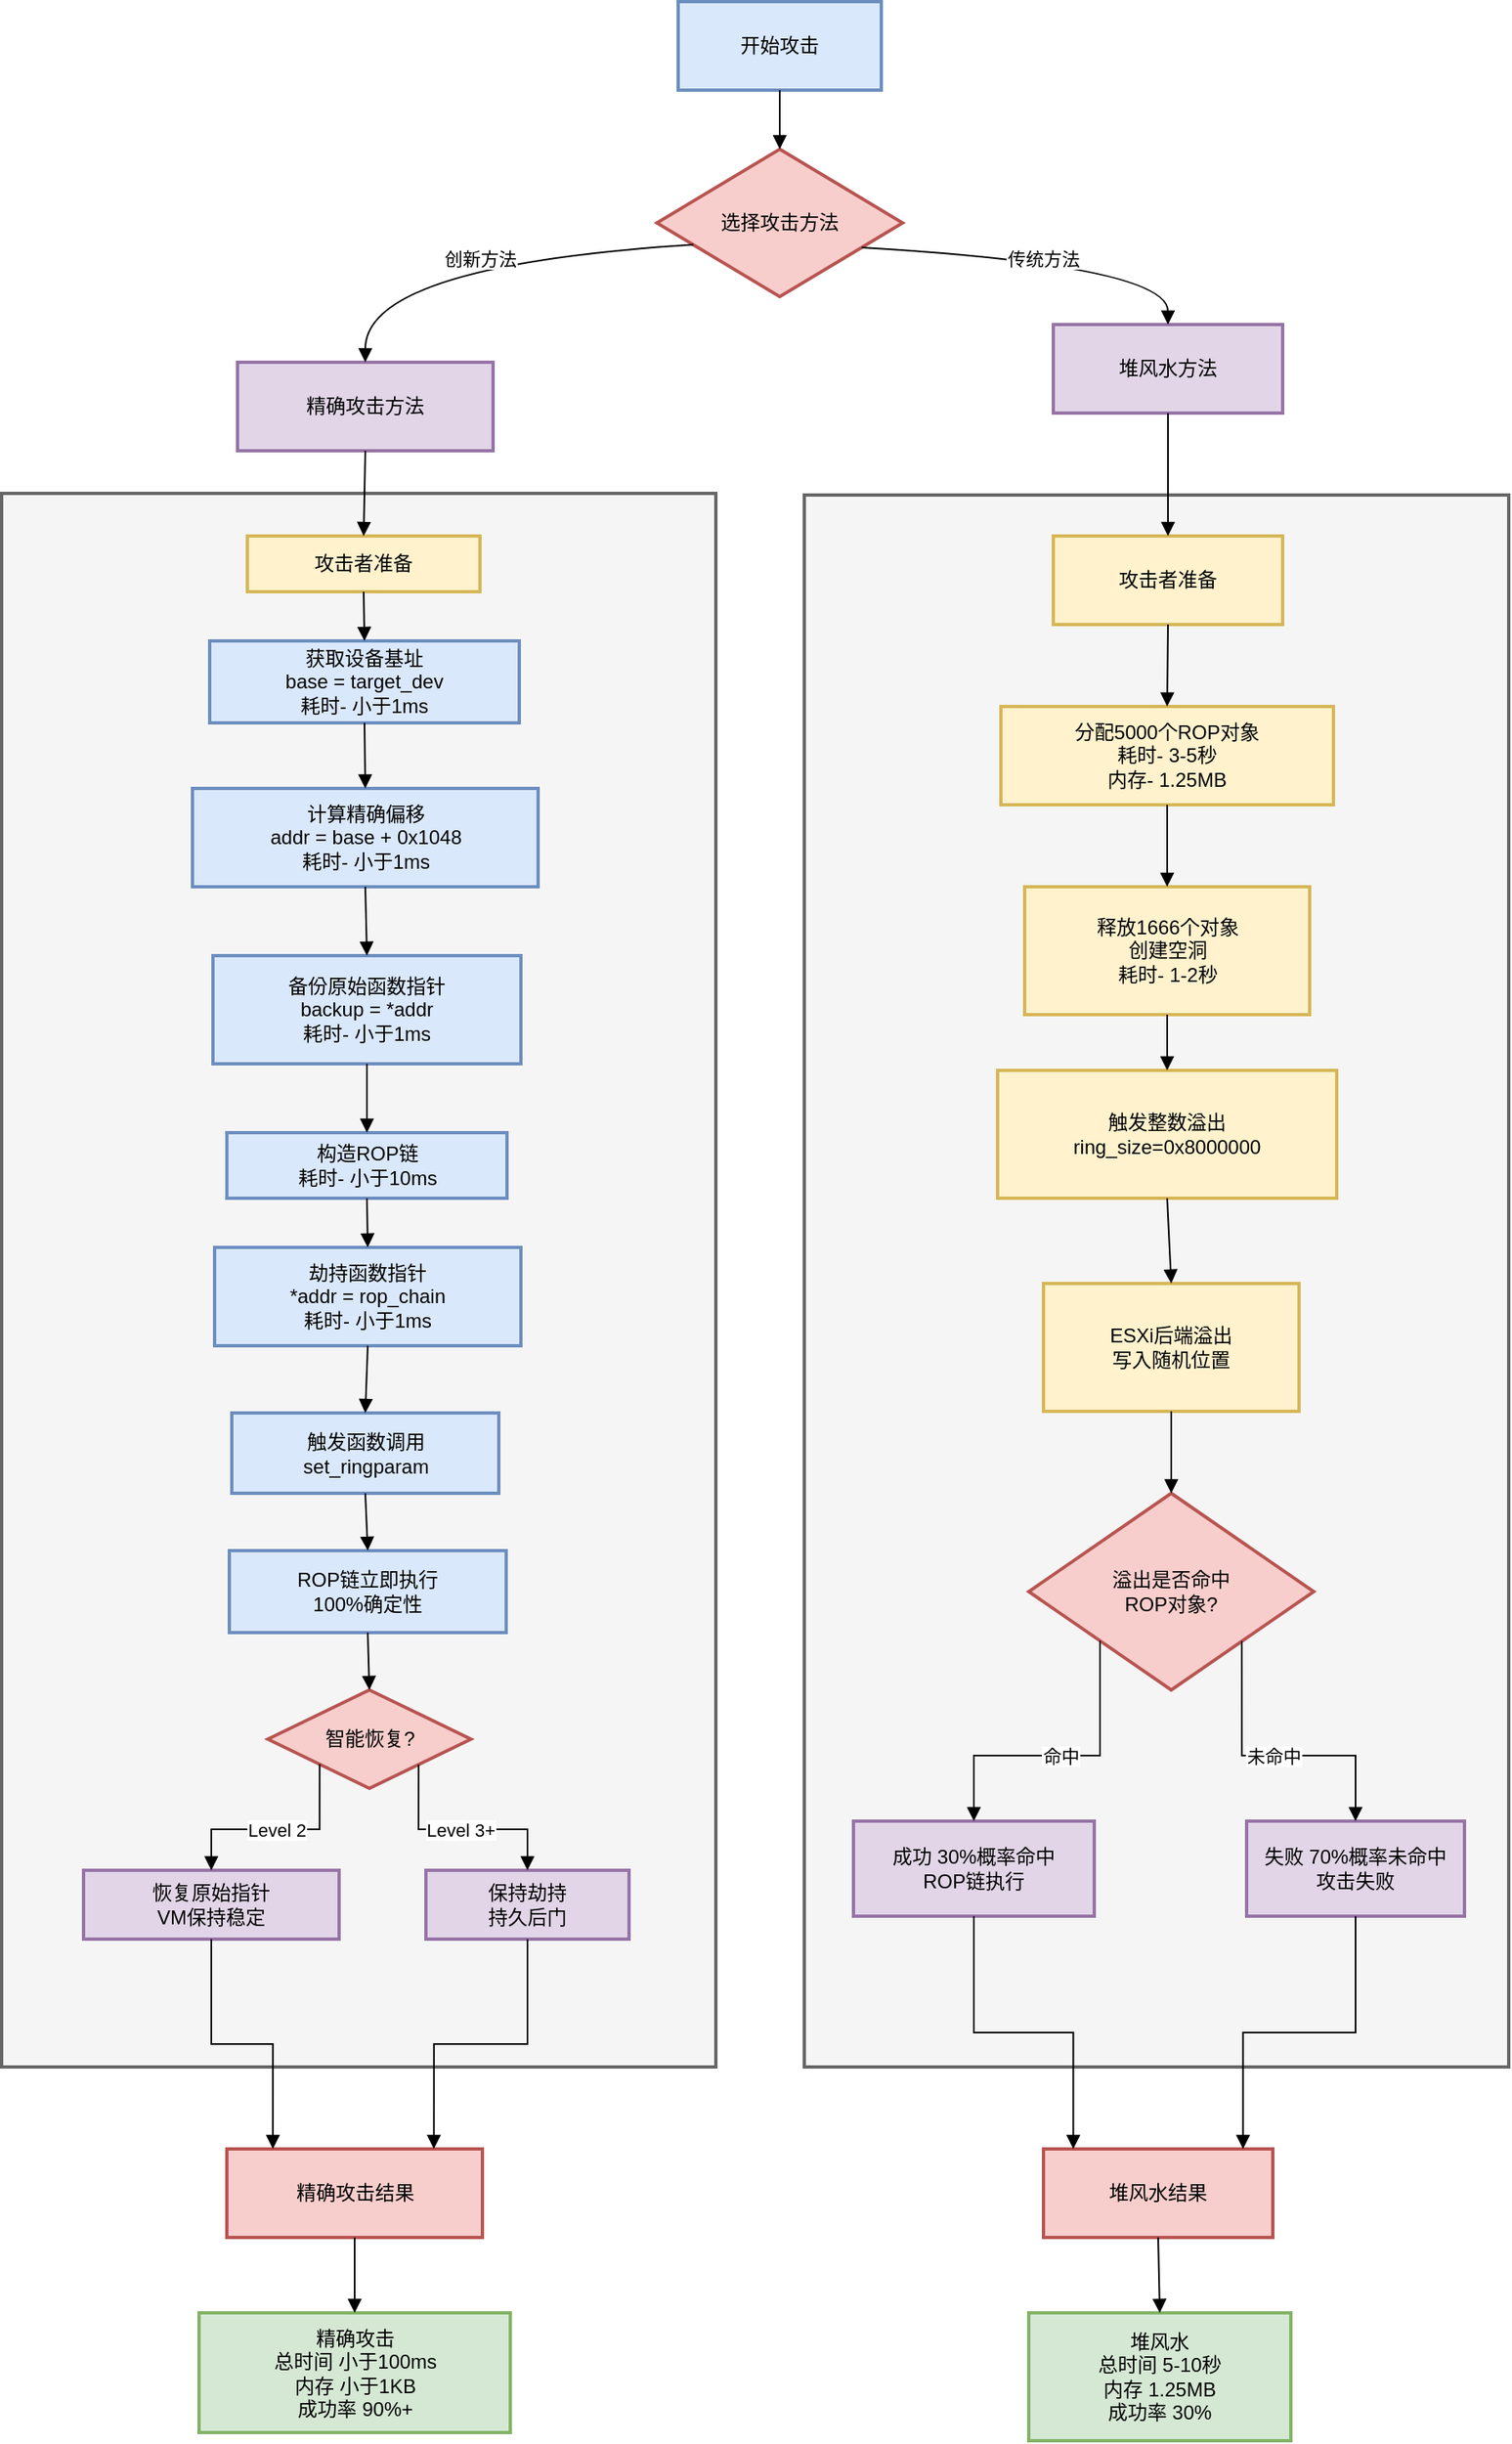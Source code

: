 <mxfile version="28.2.7" pages="2">
  <diagram name="第 1 页" id="g3PbS8CR7I8b8_4w8dCf">
    <mxGraphModel dx="1888" dy="840" grid="1" gridSize="10" guides="1" tooltips="1" connect="1" arrows="1" fold="1" page="1" pageScale="1" pageWidth="827" pageHeight="1169" math="0" shadow="0">
      <root>
        <mxCell id="0" />
        <mxCell id="1" parent="0" />
        <mxCell id="xUzI9RGMYAZlCXcwWmP0-1" value="" style="whiteSpace=wrap;strokeWidth=2;fillColor=#f5f5f5;fontColor=#333333;strokeColor=#666666;" parent="1" vertex="1">
          <mxGeometry x="20" y="450" width="436" height="960" as="geometry" />
        </mxCell>
        <mxCell id="xUzI9RGMYAZlCXcwWmP0-2" value="" style="whiteSpace=wrap;strokeWidth=2;fillColor=#f5f5f5;fontColor=#333333;strokeColor=#666666;" parent="1" vertex="1">
          <mxGeometry x="510" y="451" width="430" height="959" as="geometry" />
        </mxCell>
        <mxCell id="xUzI9RGMYAZlCXcwWmP0-3" value="开始攻击" style="whiteSpace=wrap;strokeWidth=2;fillColor=#dae8fc;strokeColor=#6c8ebf;" parent="1" vertex="1">
          <mxGeometry x="433" y="150" width="124" height="54" as="geometry" />
        </mxCell>
        <mxCell id="xUzI9RGMYAZlCXcwWmP0-4" value="选择攻击方法" style="rhombus;strokeWidth=2;whiteSpace=wrap;fillColor=#f8cecc;strokeColor=#b85450;" parent="1" vertex="1">
          <mxGeometry x="420" y="240" width="150" height="90" as="geometry" />
        </mxCell>
        <mxCell id="xUzI9RGMYAZlCXcwWmP0-5" value="堆风水方法" style="whiteSpace=wrap;strokeWidth=2;fillColor=#e1d5e7;strokeColor=#9673a6;" parent="1" vertex="1">
          <mxGeometry x="662" y="347" width="140" height="54" as="geometry" />
        </mxCell>
        <mxCell id="xUzI9RGMYAZlCXcwWmP0-6" value="精确攻击方法" style="whiteSpace=wrap;strokeWidth=2;fillColor=#e1d5e7;strokeColor=#9673a6;" parent="1" vertex="1">
          <mxGeometry x="164" y="370" width="156" height="54" as="geometry" />
        </mxCell>
        <mxCell id="xUzI9RGMYAZlCXcwWmP0-7" value="攻击者准备" style="whiteSpace=wrap;strokeWidth=2;fillColor=#fff2cc;strokeColor=#d6b656;" parent="1" vertex="1">
          <mxGeometry x="662" y="476" width="140" height="54" as="geometry" />
        </mxCell>
        <mxCell id="xUzI9RGMYAZlCXcwWmP0-8" value="分配5000个ROP对象&#xa;耗时- 3-5秒&#xa;内存- 1.25MB" style="whiteSpace=wrap;strokeWidth=2;fillColor=#fff2cc;strokeColor=#d6b656;" parent="1" vertex="1">
          <mxGeometry x="630" y="580" width="203" height="60" as="geometry" />
        </mxCell>
        <mxCell id="xUzI9RGMYAZlCXcwWmP0-9" value="释放1666个对象&#xa;创建空洞&#xa;耗时- 1-2秒" style="whiteSpace=wrap;strokeWidth=2;fillColor=#fff2cc;strokeColor=#d6b656;" parent="1" vertex="1">
          <mxGeometry x="644.5" y="690" width="174" height="78" as="geometry" />
        </mxCell>
        <mxCell id="xUzI9RGMYAZlCXcwWmP0-10" value="触发整数溢出&#xa;ring_size=0x8000000" style="whiteSpace=wrap;strokeWidth=2;fillColor=#fff2cc;strokeColor=#d6b656;" parent="1" vertex="1">
          <mxGeometry x="628" y="802" width="207" height="78" as="geometry" />
        </mxCell>
        <mxCell id="xUzI9RGMYAZlCXcwWmP0-11" value="ESXi后端溢出&#xa;写入随机位置" style="whiteSpace=wrap;strokeWidth=2;fillColor=#fff2cc;strokeColor=#d6b656;" parent="1" vertex="1">
          <mxGeometry x="656" y="932" width="156" height="78" as="geometry" />
        </mxCell>
        <mxCell id="xUzI9RGMYAZlCXcwWmP0-12" value="溢出是否命中&#xa;ROP对象?" style="rhombus;strokeWidth=2;whiteSpace=wrap;fillColor=#f8cecc;strokeColor=#b85450;" parent="1" vertex="1">
          <mxGeometry x="647" y="1060" width="174" height="120" as="geometry" />
        </mxCell>
        <mxCell id="xUzI9RGMYAZlCXcwWmP0-13" value="成功 30%概率命中&#xa;ROP链执行" style="whiteSpace=wrap;strokeWidth=2;fillColor=#e1d5e7;strokeColor=#9673a6;" parent="1" vertex="1">
          <mxGeometry x="540" y="1260" width="147" height="58" as="geometry" />
        </mxCell>
        <mxCell id="xUzI9RGMYAZlCXcwWmP0-14" value="失败 70%概率未命中&#xa;攻击失败" style="whiteSpace=wrap;strokeWidth=2;fillColor=#e1d5e7;strokeColor=#9673a6;" parent="1" vertex="1">
          <mxGeometry x="780" y="1260" width="133" height="58" as="geometry" />
        </mxCell>
        <mxCell id="xUzI9RGMYAZlCXcwWmP0-15" value="攻击者准备" style="whiteSpace=wrap;strokeWidth=2;fillColor=#fff2cc;strokeColor=#d6b656;" parent="1" vertex="1">
          <mxGeometry x="170" y="476" width="142" height="34" as="geometry" />
        </mxCell>
        <mxCell id="xUzI9RGMYAZlCXcwWmP0-16" value="获取设备基址&#xa;base = target_dev&#xa;耗时- 小于1ms" style="whiteSpace=wrap;strokeWidth=2;fillColor=#dae8fc;strokeColor=#6c8ebf;" parent="1" vertex="1">
          <mxGeometry x="147" y="540" width="189" height="50" as="geometry" />
        </mxCell>
        <mxCell id="xUzI9RGMYAZlCXcwWmP0-17" value="计算精确偏移&#xa;addr = base + 0x1048&#xa;耗时- 小于1ms" style="whiteSpace=wrap;strokeWidth=2;fillColor=#dae8fc;strokeColor=#6c8ebf;" parent="1" vertex="1">
          <mxGeometry x="136.5" y="630" width="211" height="60" as="geometry" />
        </mxCell>
        <mxCell id="xUzI9RGMYAZlCXcwWmP0-18" value="备份原始函数指针&#xa;backup = *addr&#xa;耗时- 小于1ms" style="whiteSpace=wrap;strokeWidth=2;fillColor=#dae8fc;strokeColor=#6c8ebf;" parent="1" vertex="1">
          <mxGeometry x="149" y="732" width="188" height="66" as="geometry" />
        </mxCell>
        <mxCell id="xUzI9RGMYAZlCXcwWmP0-19" value="构造ROP链&#xa;耗时- 小于10ms" style="whiteSpace=wrap;strokeWidth=2;fillColor=#dae8fc;strokeColor=#6c8ebf;" parent="1" vertex="1">
          <mxGeometry x="157.5" y="840" width="171" height="40" as="geometry" />
        </mxCell>
        <mxCell id="xUzI9RGMYAZlCXcwWmP0-20" value="劫持函数指针&#xa;*addr = rop_chain&#xa;耗时- 小于1ms" style="whiteSpace=wrap;strokeWidth=2;fillColor=#dae8fc;strokeColor=#6c8ebf;" parent="1" vertex="1">
          <mxGeometry x="150" y="910" width="187" height="60" as="geometry" />
        </mxCell>
        <mxCell id="xUzI9RGMYAZlCXcwWmP0-21" value="触发函数调用&#xa;set_ringparam" style="whiteSpace=wrap;strokeWidth=2;fillColor=#dae8fc;strokeColor=#6c8ebf;" parent="1" vertex="1">
          <mxGeometry x="160.5" y="1011" width="163" height="49" as="geometry" />
        </mxCell>
        <mxCell id="xUzI9RGMYAZlCXcwWmP0-22" value="ROP链立即执行&#xa;100%确定性" style="whiteSpace=wrap;strokeWidth=2;fillColor=#dae8fc;strokeColor=#6c8ebf;" parent="1" vertex="1">
          <mxGeometry x="159" y="1095" width="169" height="50" as="geometry" />
        </mxCell>
        <mxCell id="xUzI9RGMYAZlCXcwWmP0-23" value="智能恢复?" style="rhombus;strokeWidth=2;whiteSpace=wrap;fillColor=#f8cecc;strokeColor=#b85450;" parent="1" vertex="1">
          <mxGeometry x="182.5" y="1180" width="124" height="60" as="geometry" />
        </mxCell>
        <mxCell id="xUzI9RGMYAZlCXcwWmP0-24" value="恢复原始指针&#xa;VM保持稳定" style="whiteSpace=wrap;strokeWidth=2;fillColor=#e1d5e7;strokeColor=#9673a6;" parent="1" vertex="1">
          <mxGeometry x="70" y="1290" width="156" height="42" as="geometry" />
        </mxCell>
        <mxCell id="xUzI9RGMYAZlCXcwWmP0-25" value="保持劫持&#xa;持久后门" style="whiteSpace=wrap;strokeWidth=2;fillColor=#e1d5e7;strokeColor=#9673a6;" parent="1" vertex="1">
          <mxGeometry x="279" y="1290" width="124" height="42" as="geometry" />
        </mxCell>
        <mxCell id="xUzI9RGMYAZlCXcwWmP0-26" value="堆风水结果" style="whiteSpace=wrap;strokeWidth=2;fillColor=#f8cecc;strokeColor=#b85450;" parent="1" vertex="1">
          <mxGeometry x="656" y="1460" width="140" height="54" as="geometry" />
        </mxCell>
        <mxCell id="xUzI9RGMYAZlCXcwWmP0-27" value="精确攻击结果" style="whiteSpace=wrap;strokeWidth=2;fillColor=#f8cecc;strokeColor=#b85450;" parent="1" vertex="1">
          <mxGeometry x="157.5" y="1460" width="156" height="54" as="geometry" />
        </mxCell>
        <mxCell id="xUzI9RGMYAZlCXcwWmP0-28" value="堆风水&#xa;总时间 5-10秒&#xa;内存 1.25MB&#xa;成功率 30%" style="whiteSpace=wrap;strokeWidth=2;fillColor=#d5e8d4;strokeColor=#82b366;" parent="1" vertex="1">
          <mxGeometry x="647" y="1560" width="160" height="78" as="geometry" />
        </mxCell>
        <mxCell id="xUzI9RGMYAZlCXcwWmP0-29" value="精确攻击&#xa;总时间 小于100ms&#xa;内存 小于1KB&#xa;成功率 90%+" style="whiteSpace=wrap;strokeWidth=2;fillColor=#d5e8d4;strokeColor=#82b366;" parent="1" vertex="1">
          <mxGeometry x="140.5" y="1560" width="190" height="73" as="geometry" />
        </mxCell>
        <mxCell id="xUzI9RGMYAZlCXcwWmP0-30" value="" style="curved=1;startArrow=none;endArrow=block;exitX=0.5;exitY=1;entryX=0.5;entryY=0;rounded=0;" parent="1" source="xUzI9RGMYAZlCXcwWmP0-3" target="xUzI9RGMYAZlCXcwWmP0-4" edge="1">
          <mxGeometry relative="1" as="geometry">
            <Array as="points" />
          </mxGeometry>
        </mxCell>
        <mxCell id="xUzI9RGMYAZlCXcwWmP0-31" value="传统方法" style="curved=1;startArrow=none;endArrow=block;exitX=1;exitY=0.75;entryX=0.5;entryY=0;rounded=0;" parent="1" source="xUzI9RGMYAZlCXcwWmP0-4" target="xUzI9RGMYAZlCXcwWmP0-5" edge="1">
          <mxGeometry relative="1" as="geometry">
            <Array as="points">
              <mxPoint x="732" y="311" />
            </Array>
          </mxGeometry>
        </mxCell>
        <mxCell id="xUzI9RGMYAZlCXcwWmP0-32" value="创新方法" style="curved=1;startArrow=none;endArrow=block;exitX=0;exitY=0.71;entryX=0.5;entryY=0;rounded=0;" parent="1" source="xUzI9RGMYAZlCXcwWmP0-4" target="xUzI9RGMYAZlCXcwWmP0-6" edge="1">
          <mxGeometry relative="1" as="geometry">
            <Array as="points">
              <mxPoint x="242" y="311" />
            </Array>
          </mxGeometry>
        </mxCell>
        <mxCell id="xUzI9RGMYAZlCXcwWmP0-33" value="" style="curved=1;startArrow=none;endArrow=block;exitX=0.5;exitY=1;entryX=0.5;entryY=0;rounded=0;" parent="1" source="xUzI9RGMYAZlCXcwWmP0-7" target="xUzI9RGMYAZlCXcwWmP0-8" edge="1">
          <mxGeometry relative="1" as="geometry">
            <Array as="points" />
          </mxGeometry>
        </mxCell>
        <mxCell id="xUzI9RGMYAZlCXcwWmP0-34" value="" style="curved=1;startArrow=none;endArrow=block;exitX=0.5;exitY=1;entryX=0.5;entryY=0;rounded=0;" parent="1" source="xUzI9RGMYAZlCXcwWmP0-8" target="xUzI9RGMYAZlCXcwWmP0-9" edge="1">
          <mxGeometry relative="1" as="geometry">
            <Array as="points" />
          </mxGeometry>
        </mxCell>
        <mxCell id="xUzI9RGMYAZlCXcwWmP0-35" value="" style="curved=1;startArrow=none;endArrow=block;exitX=0.5;exitY=1;entryX=0.5;entryY=0;rounded=0;" parent="1" source="xUzI9RGMYAZlCXcwWmP0-9" target="xUzI9RGMYAZlCXcwWmP0-10" edge="1">
          <mxGeometry relative="1" as="geometry">
            <Array as="points" />
          </mxGeometry>
        </mxCell>
        <mxCell id="xUzI9RGMYAZlCXcwWmP0-36" value="" style="curved=1;startArrow=none;endArrow=block;exitX=0.5;exitY=1;entryX=0.5;entryY=0;rounded=0;" parent="1" source="xUzI9RGMYAZlCXcwWmP0-10" target="xUzI9RGMYAZlCXcwWmP0-11" edge="1">
          <mxGeometry relative="1" as="geometry">
            <Array as="points" />
          </mxGeometry>
        </mxCell>
        <mxCell id="xUzI9RGMYAZlCXcwWmP0-37" value="" style="curved=1;startArrow=none;endArrow=block;exitX=0.5;exitY=1;entryX=0.5;entryY=0;rounded=0;" parent="1" source="xUzI9RGMYAZlCXcwWmP0-11" target="xUzI9RGMYAZlCXcwWmP0-12" edge="1">
          <mxGeometry relative="1" as="geometry">
            <Array as="points" />
          </mxGeometry>
        </mxCell>
        <mxCell id="xUzI9RGMYAZlCXcwWmP0-38" value="命中" style="startArrow=none;endArrow=block;exitX=0;exitY=1;entryX=0.5;entryY=0;rounded=0;edgeStyle=orthogonalEdgeStyle;" parent="1" source="xUzI9RGMYAZlCXcwWmP0-12" target="xUzI9RGMYAZlCXcwWmP0-13" edge="1">
          <mxGeometry relative="1" as="geometry" />
        </mxCell>
        <mxCell id="xUzI9RGMYAZlCXcwWmP0-39" value="未命中" style="startArrow=none;endArrow=block;exitX=0.99;exitY=1;entryX=0.5;entryY=0;rounded=0;edgeStyle=orthogonalEdgeStyle;" parent="1" source="xUzI9RGMYAZlCXcwWmP0-12" target="xUzI9RGMYAZlCXcwWmP0-14" edge="1">
          <mxGeometry relative="1" as="geometry" />
        </mxCell>
        <mxCell id="xUzI9RGMYAZlCXcwWmP0-40" value="" style="curved=1;startArrow=none;endArrow=block;exitX=0.5;exitY=1;entryX=0.5;entryY=0;rounded=0;" parent="1" source="xUzI9RGMYAZlCXcwWmP0-5" target="xUzI9RGMYAZlCXcwWmP0-7" edge="1">
          <mxGeometry relative="1" as="geometry">
            <Array as="points" />
          </mxGeometry>
        </mxCell>
        <mxCell id="xUzI9RGMYAZlCXcwWmP0-41" value="" style="curved=1;startArrow=none;endArrow=block;exitX=0.5;exitY=1;entryX=0.5;entryY=0;rounded=0;" parent="1" source="xUzI9RGMYAZlCXcwWmP0-15" target="xUzI9RGMYAZlCXcwWmP0-16" edge="1">
          <mxGeometry relative="1" as="geometry">
            <Array as="points" />
          </mxGeometry>
        </mxCell>
        <mxCell id="xUzI9RGMYAZlCXcwWmP0-42" value="" style="curved=1;startArrow=none;endArrow=block;exitX=0.5;exitY=1;entryX=0.5;entryY=0;rounded=0;" parent="1" source="xUzI9RGMYAZlCXcwWmP0-16" target="xUzI9RGMYAZlCXcwWmP0-17" edge="1">
          <mxGeometry relative="1" as="geometry">
            <Array as="points" />
          </mxGeometry>
        </mxCell>
        <mxCell id="xUzI9RGMYAZlCXcwWmP0-43" value="" style="curved=1;startArrow=none;endArrow=block;exitX=0.5;exitY=1;entryX=0.5;entryY=0;rounded=0;" parent="1" source="xUzI9RGMYAZlCXcwWmP0-17" target="xUzI9RGMYAZlCXcwWmP0-18" edge="1">
          <mxGeometry relative="1" as="geometry">
            <Array as="points" />
          </mxGeometry>
        </mxCell>
        <mxCell id="xUzI9RGMYAZlCXcwWmP0-44" value="" style="curved=1;startArrow=none;endArrow=block;exitX=0.5;exitY=1;entryX=0.5;entryY=0;rounded=0;" parent="1" source="xUzI9RGMYAZlCXcwWmP0-18" target="xUzI9RGMYAZlCXcwWmP0-19" edge="1">
          <mxGeometry relative="1" as="geometry">
            <Array as="points" />
          </mxGeometry>
        </mxCell>
        <mxCell id="xUzI9RGMYAZlCXcwWmP0-45" value="" style="curved=1;startArrow=none;endArrow=block;exitX=0.5;exitY=1;entryX=0.5;entryY=0;rounded=0;" parent="1" source="xUzI9RGMYAZlCXcwWmP0-19" target="xUzI9RGMYAZlCXcwWmP0-20" edge="1">
          <mxGeometry relative="1" as="geometry">
            <Array as="points" />
          </mxGeometry>
        </mxCell>
        <mxCell id="xUzI9RGMYAZlCXcwWmP0-46" value="" style="curved=1;startArrow=none;endArrow=block;exitX=0.5;exitY=1;entryX=0.5;entryY=0;rounded=0;" parent="1" source="xUzI9RGMYAZlCXcwWmP0-20" target="xUzI9RGMYAZlCXcwWmP0-21" edge="1">
          <mxGeometry relative="1" as="geometry">
            <Array as="points" />
          </mxGeometry>
        </mxCell>
        <mxCell id="xUzI9RGMYAZlCXcwWmP0-47" value="" style="curved=1;startArrow=none;endArrow=block;exitX=0.5;exitY=1;entryX=0.5;entryY=0;rounded=0;" parent="1" source="xUzI9RGMYAZlCXcwWmP0-21" target="xUzI9RGMYAZlCXcwWmP0-22" edge="1">
          <mxGeometry relative="1" as="geometry">
            <Array as="points" />
          </mxGeometry>
        </mxCell>
        <mxCell id="xUzI9RGMYAZlCXcwWmP0-48" value="" style="curved=1;startArrow=none;endArrow=block;exitX=0.5;exitY=1;entryX=0.5;entryY=0;rounded=0;" parent="1" source="xUzI9RGMYAZlCXcwWmP0-22" target="xUzI9RGMYAZlCXcwWmP0-23" edge="1">
          <mxGeometry relative="1" as="geometry">
            <Array as="points" />
          </mxGeometry>
        </mxCell>
        <mxCell id="xUzI9RGMYAZlCXcwWmP0-49" value="Level 2" style="startArrow=none;endArrow=block;exitX=0.02;exitY=1;entryX=0.5;entryY=0;rounded=0;edgeStyle=orthogonalEdgeStyle;" parent="1" source="xUzI9RGMYAZlCXcwWmP0-23" target="xUzI9RGMYAZlCXcwWmP0-24" edge="1">
          <mxGeometry relative="1" as="geometry" />
        </mxCell>
        <mxCell id="xUzI9RGMYAZlCXcwWmP0-50" value="Level 3+" style="startArrow=none;endArrow=block;exitX=0.97;exitY=1;entryX=0.5;entryY=0;rounded=0;edgeStyle=orthogonalEdgeStyle;" parent="1" source="xUzI9RGMYAZlCXcwWmP0-23" target="xUzI9RGMYAZlCXcwWmP0-25" edge="1">
          <mxGeometry relative="1" as="geometry" />
        </mxCell>
        <mxCell id="xUzI9RGMYAZlCXcwWmP0-51" value="" style="curved=1;startArrow=none;endArrow=block;exitX=0.5;exitY=1;entryX=0.5;entryY=0;rounded=0;" parent="1" source="xUzI9RGMYAZlCXcwWmP0-6" target="xUzI9RGMYAZlCXcwWmP0-15" edge="1">
          <mxGeometry relative="1" as="geometry">
            <Array as="points" />
          </mxGeometry>
        </mxCell>
        <mxCell id="xUzI9RGMYAZlCXcwWmP0-52" value="" style="startArrow=none;endArrow=block;exitX=0.5;exitY=1;entryX=0.13;entryY=0;rounded=0;edgeStyle=orthogonalEdgeStyle;" parent="1" source="xUzI9RGMYAZlCXcwWmP0-13" target="xUzI9RGMYAZlCXcwWmP0-26" edge="1">
          <mxGeometry relative="1" as="geometry" />
        </mxCell>
        <mxCell id="xUzI9RGMYAZlCXcwWmP0-53" value="" style="startArrow=none;endArrow=block;exitX=0.5;exitY=1;entryX=0.87;entryY=0;rounded=0;edgeStyle=orthogonalEdgeStyle;" parent="1" source="xUzI9RGMYAZlCXcwWmP0-14" target="xUzI9RGMYAZlCXcwWmP0-26" edge="1">
          <mxGeometry relative="1" as="geometry" />
        </mxCell>
        <mxCell id="xUzI9RGMYAZlCXcwWmP0-54" value="" style="startArrow=none;endArrow=block;exitX=0.5;exitY=1;entryX=0.18;entryY=0;rounded=0;edgeStyle=orthogonalEdgeStyle;" parent="1" source="xUzI9RGMYAZlCXcwWmP0-24" target="xUzI9RGMYAZlCXcwWmP0-27" edge="1">
          <mxGeometry relative="1" as="geometry" />
        </mxCell>
        <mxCell id="xUzI9RGMYAZlCXcwWmP0-55" value="" style="startArrow=none;endArrow=block;exitX=0.5;exitY=1;entryX=0.81;entryY=0;rounded=0;edgeStyle=orthogonalEdgeStyle;" parent="1" source="xUzI9RGMYAZlCXcwWmP0-25" target="xUzI9RGMYAZlCXcwWmP0-27" edge="1">
          <mxGeometry relative="1" as="geometry" />
        </mxCell>
        <mxCell id="xUzI9RGMYAZlCXcwWmP0-56" value="" style="curved=1;startArrow=none;endArrow=block;exitX=0.5;exitY=1;entryX=0.5;entryY=0;rounded=0;" parent="1" source="xUzI9RGMYAZlCXcwWmP0-26" target="xUzI9RGMYAZlCXcwWmP0-28" edge="1">
          <mxGeometry relative="1" as="geometry">
            <Array as="points" />
          </mxGeometry>
        </mxCell>
        <mxCell id="xUzI9RGMYAZlCXcwWmP0-57" value="" style="curved=1;startArrow=none;endArrow=block;exitX=0.5;exitY=1;entryX=0.5;entryY=0;rounded=0;" parent="1" source="xUzI9RGMYAZlCXcwWmP0-27" target="xUzI9RGMYAZlCXcwWmP0-29" edge="1">
          <mxGeometry relative="1" as="geometry">
            <Array as="points" />
          </mxGeometry>
        </mxCell>
        <mxCell id="ahvaecqISPCuXOGCfcfB-1" style="edgeStyle=orthogonalEdgeStyle;rounded=0;orthogonalLoop=1;jettySize=auto;html=1;exitX=0.5;exitY=1;exitDx=0;exitDy=0;" parent="1" source="xUzI9RGMYAZlCXcwWmP0-2" target="xUzI9RGMYAZlCXcwWmP0-2" edge="1">
          <mxGeometry relative="1" as="geometry" />
        </mxCell>
      </root>
    </mxGraphModel>
  </diagram>
  <diagram id="B4uwUCIYP8Pk4bgANLu5" name="第 2 页">
    <mxGraphModel dx="1418" dy="786" grid="1" gridSize="10" guides="1" tooltips="1" connect="1" arrows="1" fold="1" page="1" pageScale="1" pageWidth="827" pageHeight="1169" math="0" shadow="0">
      <root>
        <mxCell id="0" />
        <mxCell id="1" parent="0" />
      </root>
    </mxGraphModel>
  </diagram>
</mxfile>
